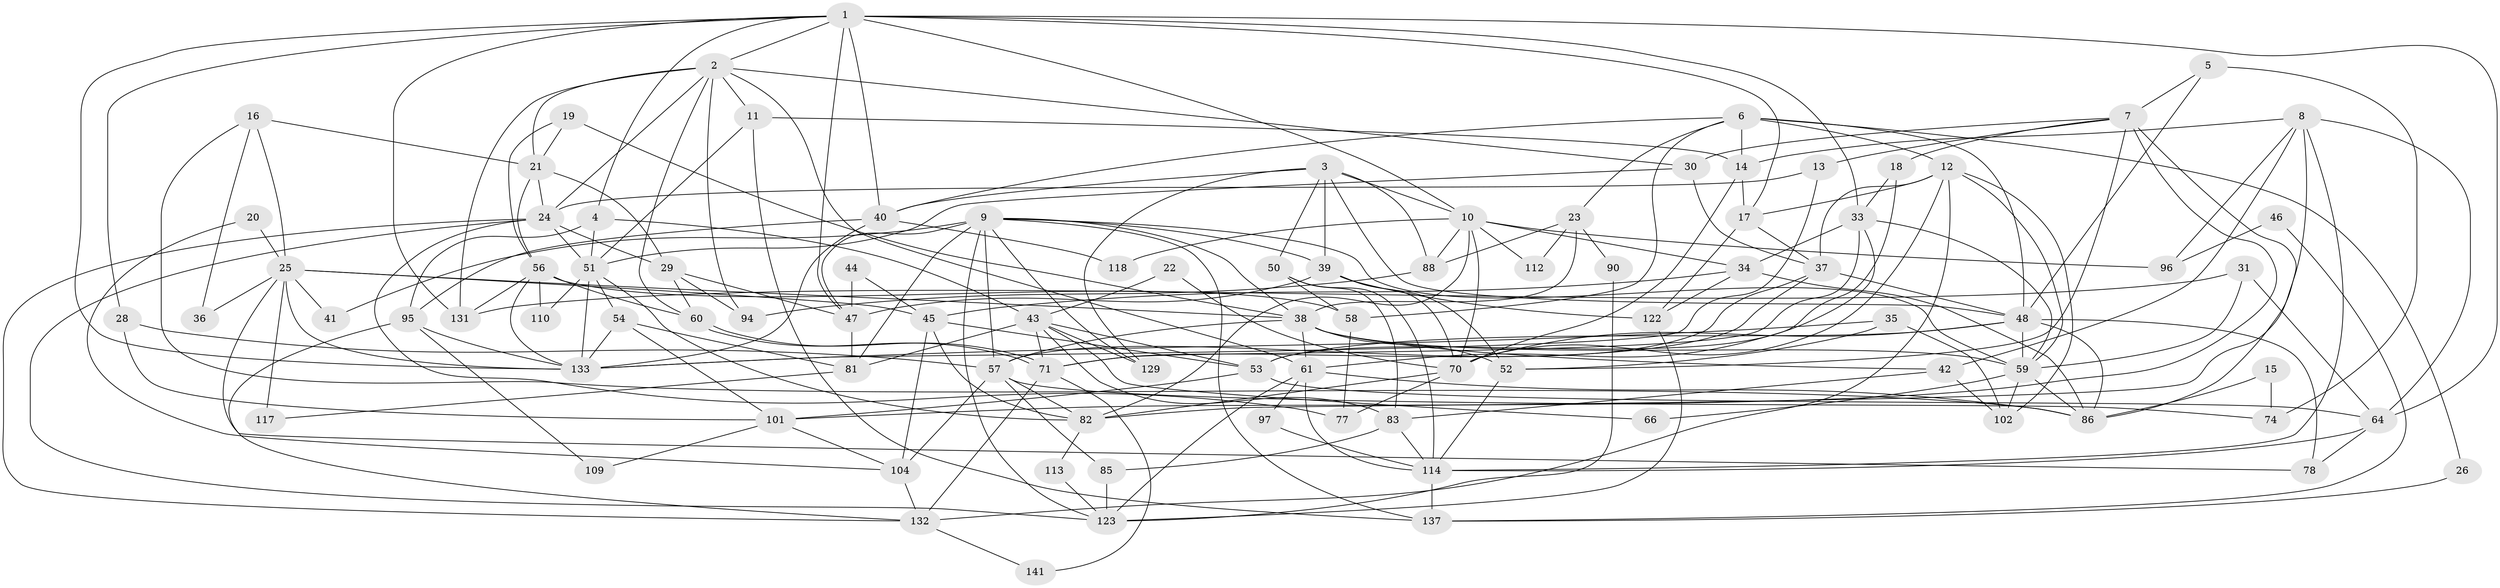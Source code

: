 // Generated by graph-tools (version 1.1) at 2025/24/03/03/25 07:24:00]
// undirected, 93 vertices, 230 edges
graph export_dot {
graph [start="1"]
  node [color=gray90,style=filled];
  1 [super="+63"];
  2 [super="+130"];
  3 [super="+111"];
  4;
  5;
  6 [super="+99"];
  7 [super="+128"];
  8 [super="+124"];
  9 [super="+27"];
  10 [super="+32"];
  11 [super="+87"];
  12 [super="+76"];
  13;
  14;
  15;
  16;
  17 [super="+67"];
  18 [super="+98"];
  19;
  20;
  21;
  22;
  23 [super="+116"];
  24 [super="+72"];
  25 [super="+108"];
  26;
  28;
  29 [super="+79"];
  30 [super="+120"];
  31 [super="+119"];
  33 [super="+105"];
  34 [super="+107"];
  35 [super="+93"];
  36;
  37 [super="+115"];
  38 [super="+65"];
  39 [super="+80"];
  40 [super="+49"];
  41;
  42;
  43 [super="+139"];
  44;
  45 [super="+69"];
  46;
  47 [super="+55"];
  48 [super="+62"];
  50;
  51 [super="+68"];
  52 [super="+100"];
  53 [super="+92"];
  54;
  56 [super="+121"];
  57 [super="+91"];
  58;
  59 [super="+75"];
  60 [super="+73"];
  61 [super="+106"];
  64 [super="+84"];
  66;
  70 [super="+134"];
  71 [super="+103"];
  74;
  77;
  78;
  81 [super="+135"];
  82 [super="+127"];
  83 [super="+89"];
  85;
  86 [super="+125"];
  88 [super="+136"];
  90;
  94;
  95 [super="+140"];
  96;
  97;
  101;
  102;
  104;
  109;
  110;
  112;
  113;
  114;
  117;
  118;
  122;
  123 [super="+126"];
  129;
  131;
  132;
  133 [super="+138"];
  137;
  141;
  1 -- 4;
  1 -- 2;
  1 -- 131;
  1 -- 47;
  1 -- 33;
  1 -- 17;
  1 -- 133;
  1 -- 40;
  1 -- 28;
  1 -- 64;
  1 -- 10;
  2 -- 24;
  2 -- 131;
  2 -- 21;
  2 -- 11;
  2 -- 60;
  2 -- 61;
  2 -- 94;
  2 -- 30;
  3 -- 48;
  3 -- 39;
  3 -- 88;
  3 -- 129;
  3 -- 50;
  3 -- 40;
  3 -- 10;
  4 -- 43;
  4 -- 51;
  4 -- 95;
  5 -- 74;
  5 -- 7;
  5 -- 48;
  6 -- 40;
  6 -- 58;
  6 -- 26;
  6 -- 48;
  6 -- 23;
  6 -- 14;
  6 -- 12;
  7 -- 101;
  7 -- 52;
  7 -- 86;
  7 -- 13;
  7 -- 30;
  7 -- 18;
  8 -- 42;
  8 -- 96;
  8 -- 64;
  8 -- 114;
  8 -- 14;
  8 -- 82;
  9 -- 47;
  9 -- 59;
  9 -- 137;
  9 -- 129;
  9 -- 39;
  9 -- 41;
  9 -- 38;
  9 -- 123;
  9 -- 81;
  9 -- 57;
  10 -- 70;
  10 -- 112;
  10 -- 118;
  10 -- 88;
  10 -- 96;
  10 -- 82;
  10 -- 34;
  11 -- 137;
  11 -- 51;
  11 -- 14;
  12 -- 132;
  12 -- 59;
  12 -- 70;
  12 -- 102;
  12 -- 17;
  12 -- 37;
  13 -- 133;
  13 -- 24;
  14 -- 70;
  14 -- 17;
  15 -- 74;
  15 -- 86;
  16 -- 21;
  16 -- 36;
  16 -- 25;
  16 -- 86;
  17 -- 122;
  17 -- 37;
  18 -- 53;
  18 -- 33;
  19 -- 21;
  19 -- 38;
  19 -- 56;
  20 -- 104;
  20 -- 25;
  21 -- 24;
  21 -- 29;
  21 -- 56;
  22 -- 43;
  22 -- 70;
  23 -- 88 [weight=2];
  23 -- 90 [weight=2];
  23 -- 112;
  23 -- 38;
  24 -- 123;
  24 -- 51;
  24 -- 132;
  24 -- 77;
  24 -- 29;
  25 -- 45;
  25 -- 41;
  25 -- 117 [weight=2];
  25 -- 133;
  25 -- 36;
  25 -- 78;
  25 -- 38;
  26 -- 137;
  28 -- 57;
  28 -- 101;
  29 -- 60;
  29 -- 94;
  29 -- 47;
  30 -- 51;
  30 -- 37;
  31 -- 131;
  31 -- 59;
  31 -- 64;
  33 -- 71;
  33 -- 34;
  33 -- 61;
  33 -- 59;
  34 -- 45;
  34 -- 86;
  34 -- 122;
  35 -- 52;
  35 -- 102;
  35 -- 133;
  37 -- 71;
  37 -- 57;
  37 -- 48;
  38 -- 59;
  38 -- 42;
  38 -- 57;
  38 -- 61;
  38 -- 52;
  39 -- 47;
  39 -- 52;
  39 -- 122;
  39 -- 70;
  40 -- 133;
  40 -- 118;
  40 -- 95;
  42 -- 102;
  42 -- 83;
  43 -- 53;
  43 -- 66;
  43 -- 83;
  43 -- 81;
  43 -- 129;
  43 -- 71;
  44 -- 47;
  44 -- 45;
  45 -- 82;
  45 -- 104;
  45 -- 53;
  46 -- 137;
  46 -- 96;
  47 -- 81;
  48 -- 59;
  48 -- 70;
  48 -- 86;
  48 -- 53;
  48 -- 78;
  50 -- 114;
  50 -- 58;
  50 -- 83;
  51 -- 133;
  51 -- 54;
  51 -- 110;
  51 -- 82;
  52 -- 114;
  53 -- 101;
  53 -- 64;
  54 -- 81;
  54 -- 101;
  54 -- 133;
  56 -- 133;
  56 -- 58;
  56 -- 110;
  56 -- 131;
  56 -- 60;
  57 -- 74;
  57 -- 104;
  57 -- 82;
  57 -- 85;
  58 -- 77;
  59 -- 102;
  59 -- 66;
  59 -- 86;
  60 -- 71;
  60 -- 71;
  61 -- 114;
  61 -- 86;
  61 -- 97;
  61 -- 123;
  64 -- 114;
  64 -- 78;
  70 -- 82;
  70 -- 77;
  71 -- 141;
  71 -- 132;
  81 -- 117;
  82 -- 113;
  83 -- 85;
  83 -- 114;
  85 -- 123;
  88 -- 94;
  90 -- 123;
  95 -- 133;
  95 -- 109;
  95 -- 132;
  97 -- 114;
  101 -- 104;
  101 -- 109;
  104 -- 132;
  113 -- 123;
  114 -- 137;
  122 -- 123;
  132 -- 141;
}
